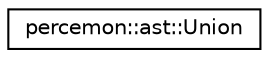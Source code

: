 digraph "Graphical Class Hierarchy"
{
 // LATEX_PDF_SIZE
  edge [fontname="Helvetica",fontsize="10",labelfontname="Helvetica",labelfontsize="10"];
  node [fontname="Helvetica",fontsize="10",shape=record];
  rankdir="LR";
  Node0 [label="percemon::ast::Union",height=0.2,width=0.4,color="black", fillcolor="white", style="filled",URL="$structpercemon_1_1ast_1_1Union.html",tooltip=" "];
}

